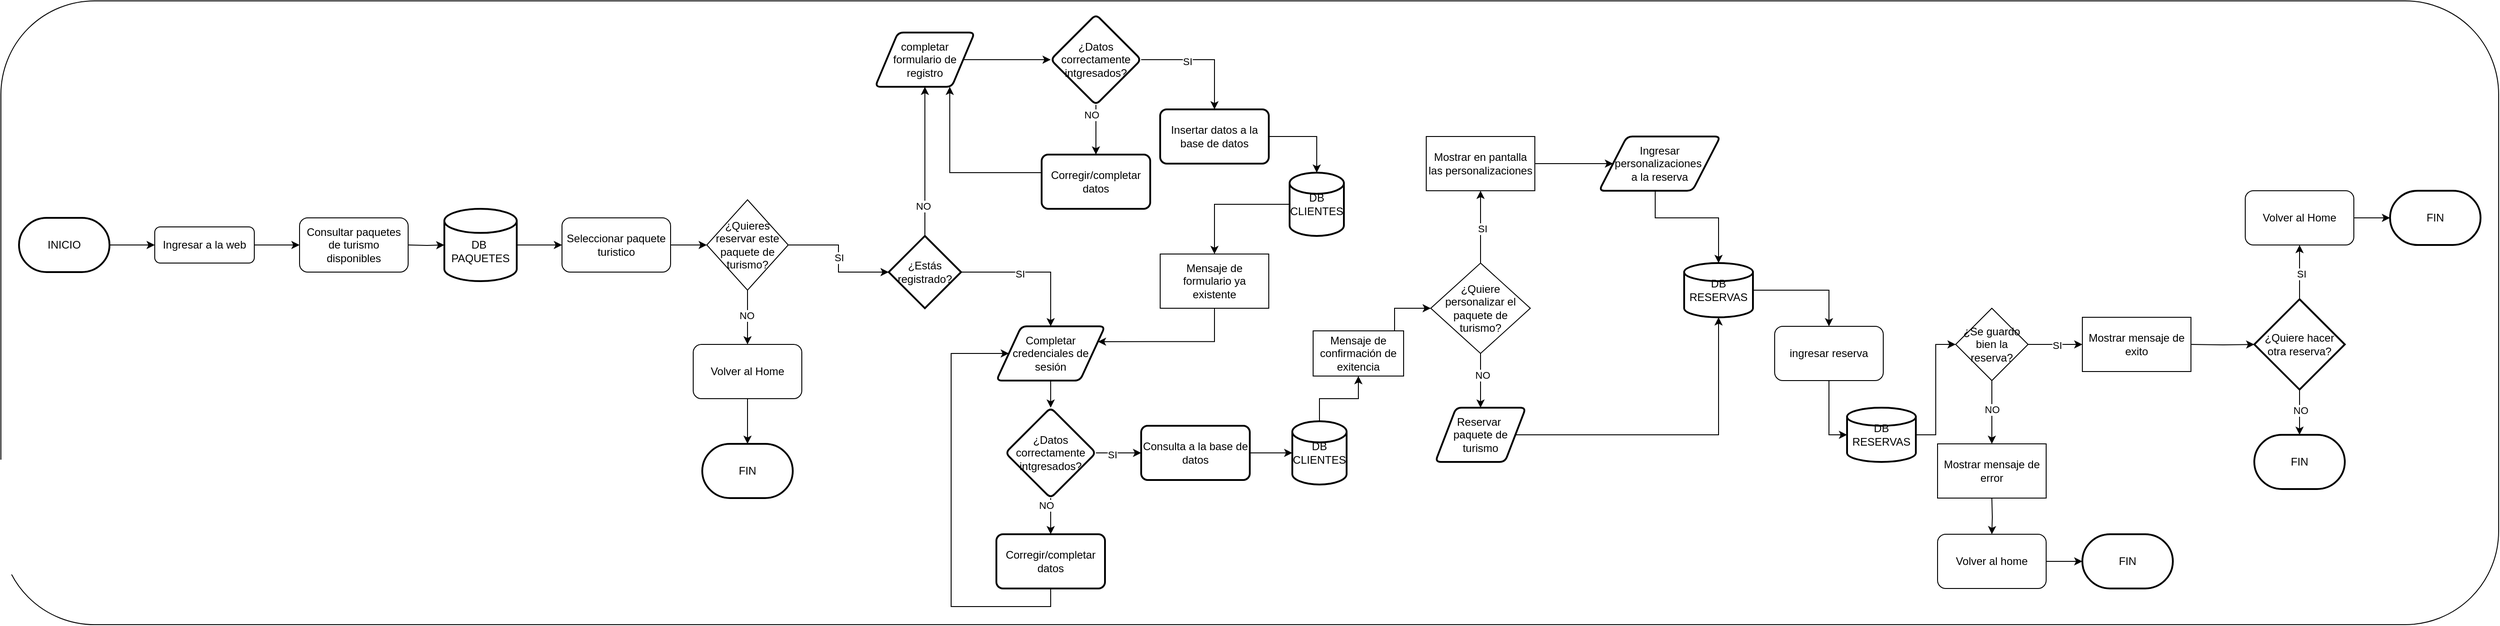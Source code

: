 <mxfile version="26.2.2">
  <diagram id="C5RBs43oDa-KdzZeNtuy" name="Page-1">
    <mxGraphModel dx="1428" dy="2010" grid="1" gridSize="10" guides="1" tooltips="1" connect="1" arrows="1" fold="1" page="1" pageScale="1" pageWidth="827" pageHeight="1169" math="0" shadow="0">
      <root>
        <mxCell id="WIyWlLk6GJQsqaUBKTNV-0" />
        <mxCell id="WIyWlLk6GJQsqaUBKTNV-1" parent="WIyWlLk6GJQsqaUBKTNV-0" />
        <mxCell id="01lKulmZlURbrO4DID2D-0" value="" style="rounded=1;whiteSpace=wrap;html=1;movable=0;resizable=0;rotatable=0;deletable=0;editable=0;locked=1;connectable=0;" parent="WIyWlLk6GJQsqaUBKTNV-1" vertex="1">
          <mxGeometry x="170" y="-130" width="2760" height="690" as="geometry" />
        </mxCell>
        <mxCell id="kk1f6BatWyg2Wa3rOhLV-3" style="edgeStyle=orthogonalEdgeStyle;rounded=0;orthogonalLoop=1;jettySize=auto;html=1;entryX=0;entryY=0.5;entryDx=0;entryDy=0;movable=0;resizable=0;rotatable=0;deletable=0;editable=0;locked=1;connectable=0;" parent="WIyWlLk6GJQsqaUBKTNV-1" source="kk1f6BatWyg2Wa3rOhLV-4" target="kk1f6BatWyg2Wa3rOhLV-10" edge="1">
          <mxGeometry relative="1" as="geometry" />
        </mxCell>
        <mxCell id="kk1f6BatWyg2Wa3rOhLV-4" value="INICIO" style="strokeWidth=2;html=1;shape=mxgraph.flowchart.terminator;whiteSpace=wrap;movable=0;resizable=0;rotatable=0;deletable=0;editable=0;locked=1;connectable=0;" parent="WIyWlLk6GJQsqaUBKTNV-1" vertex="1">
          <mxGeometry x="190" y="110" width="100" height="60" as="geometry" />
        </mxCell>
        <mxCell id="kk1f6BatWyg2Wa3rOhLV-5" style="edgeStyle=orthogonalEdgeStyle;rounded=0;orthogonalLoop=1;jettySize=auto;html=1;movable=0;resizable=0;rotatable=0;deletable=0;editable=0;locked=1;connectable=0;" parent="WIyWlLk6GJQsqaUBKTNV-1" target="kk1f6BatWyg2Wa3rOhLV-8" edge="1">
          <mxGeometry relative="1" as="geometry">
            <mxPoint x="620" y="140" as="sourcePoint" />
          </mxGeometry>
        </mxCell>
        <mxCell id="kk1f6BatWyg2Wa3rOhLV-6" value="Consultar paquetes de turismo disponibles" style="rounded=1;whiteSpace=wrap;html=1;movable=0;resizable=0;rotatable=0;deletable=0;editable=0;locked=1;connectable=0;" parent="WIyWlLk6GJQsqaUBKTNV-1" vertex="1">
          <mxGeometry x="500" y="110" width="120" height="60" as="geometry" />
        </mxCell>
        <mxCell id="kk1f6BatWyg2Wa3rOhLV-7" style="edgeStyle=orthogonalEdgeStyle;rounded=0;orthogonalLoop=1;jettySize=auto;html=1;movable=0;resizable=0;rotatable=0;deletable=0;editable=0;locked=1;connectable=0;" parent="WIyWlLk6GJQsqaUBKTNV-1" source="kk1f6BatWyg2Wa3rOhLV-8" target="kk1f6BatWyg2Wa3rOhLV-25" edge="1">
          <mxGeometry relative="1" as="geometry" />
        </mxCell>
        <mxCell id="kk1f6BatWyg2Wa3rOhLV-8" value="&lt;div&gt;&lt;br&gt;&lt;/div&gt;DB&amp;nbsp;&lt;div&gt;PAQUETES&lt;/div&gt;" style="strokeWidth=2;html=1;shape=mxgraph.flowchart.database;whiteSpace=wrap;movable=0;resizable=0;rotatable=0;deletable=0;editable=0;locked=1;connectable=0;" parent="WIyWlLk6GJQsqaUBKTNV-1" vertex="1">
          <mxGeometry x="660" y="100" width="80" height="80" as="geometry" />
        </mxCell>
        <mxCell id="kk1f6BatWyg2Wa3rOhLV-9" style="edgeStyle=orthogonalEdgeStyle;rounded=0;orthogonalLoop=1;jettySize=auto;html=1;movable=0;resizable=0;rotatable=0;deletable=0;editable=0;locked=1;connectable=0;entryX=0;entryY=0.5;entryDx=0;entryDy=0;" parent="WIyWlLk6GJQsqaUBKTNV-1" source="kk1f6BatWyg2Wa3rOhLV-10" target="kk1f6BatWyg2Wa3rOhLV-6" edge="1">
          <mxGeometry relative="1" as="geometry">
            <mxPoint x="290" y="140" as="targetPoint" />
          </mxGeometry>
        </mxCell>
        <mxCell id="kk1f6BatWyg2Wa3rOhLV-10" value="Ingresar a la web" style="rounded=1;whiteSpace=wrap;html=1;movable=0;resizable=0;rotatable=0;deletable=0;editable=0;locked=1;connectable=0;" parent="WIyWlLk6GJQsqaUBKTNV-1" vertex="1">
          <mxGeometry x="340" y="120" width="110" height="40" as="geometry" />
        </mxCell>
        <mxCell id="kk1f6BatWyg2Wa3rOhLV-21" style="edgeStyle=orthogonalEdgeStyle;rounded=0;orthogonalLoop=1;jettySize=auto;html=1;movable=0;resizable=0;rotatable=0;deletable=0;editable=0;locked=1;connectable=0;entryX=0.5;entryY=0;entryDx=0;entryDy=0;" parent="WIyWlLk6GJQsqaUBKTNV-1" source="kk1f6BatWyg2Wa3rOhLV-23" target="kk1f6BatWyg2Wa3rOhLV-136" edge="1">
          <mxGeometry relative="1" as="geometry" />
        </mxCell>
        <mxCell id="kk1f6BatWyg2Wa3rOhLV-22" value="NO" style="edgeLabel;html=1;align=center;verticalAlign=middle;resizable=0;points=[];movable=0;rotatable=0;deletable=0;editable=0;locked=1;connectable=0;" parent="kk1f6BatWyg2Wa3rOhLV-21" vertex="1" connectable="0">
          <mxGeometry x="-0.086" y="-1" relative="1" as="geometry">
            <mxPoint as="offset" />
          </mxGeometry>
        </mxCell>
        <mxCell id="kk1f6BatWyg2Wa3rOhLV-23" value="¿Quieres reservar&amp;nbsp;&lt;span style=&quot;background-color: transparent; color: light-dark(rgb(0, 0, 0), rgb(255, 255, 255));&quot;&gt;este paquete de turismo?&lt;/span&gt;" style="rhombus;whiteSpace=wrap;html=1;movable=0;resizable=0;rotatable=0;deletable=0;editable=0;locked=1;connectable=0;" parent="WIyWlLk6GJQsqaUBKTNV-1" vertex="1">
          <mxGeometry x="950" y="90" width="90" height="100" as="geometry" />
        </mxCell>
        <mxCell id="kk1f6BatWyg2Wa3rOhLV-24" style="edgeStyle=orthogonalEdgeStyle;rounded=0;orthogonalLoop=1;jettySize=auto;html=1;entryX=0;entryY=0.5;entryDx=0;entryDy=0;movable=0;resizable=0;rotatable=0;deletable=0;editable=0;locked=1;connectable=0;" parent="WIyWlLk6GJQsqaUBKTNV-1" source="kk1f6BatWyg2Wa3rOhLV-25" target="kk1f6BatWyg2Wa3rOhLV-23" edge="1">
          <mxGeometry relative="1" as="geometry" />
        </mxCell>
        <mxCell id="kk1f6BatWyg2Wa3rOhLV-25" value="Seleccionar paquete turistico" style="rounded=1;whiteSpace=wrap;html=1;movable=0;resizable=0;rotatable=0;deletable=0;editable=0;locked=1;connectable=0;" parent="WIyWlLk6GJQsqaUBKTNV-1" vertex="1">
          <mxGeometry x="790" y="110" width="120" height="60" as="geometry" />
        </mxCell>
        <mxCell id="kk1f6BatWyg2Wa3rOhLV-135" style="edgeStyle=orthogonalEdgeStyle;rounded=0;orthogonalLoop=1;jettySize=auto;html=1;movable=0;resizable=0;rotatable=0;deletable=0;editable=0;locked=1;connectable=0;" parent="WIyWlLk6GJQsqaUBKTNV-1" source="kk1f6BatWyg2Wa3rOhLV-29" target="kk1f6BatWyg2Wa3rOhLV-61" edge="1">
          <mxGeometry relative="1" as="geometry" />
        </mxCell>
        <mxCell id="kk1f6BatWyg2Wa3rOhLV-29" value="DB RESERVAS" style="strokeWidth=2;html=1;shape=mxgraph.flowchart.database;whiteSpace=wrap;movable=0;resizable=0;rotatable=0;deletable=0;editable=0;locked=1;connectable=0;" parent="WIyWlLk6GJQsqaUBKTNV-1" vertex="1">
          <mxGeometry x="2030" y="160" width="76" height="60" as="geometry" />
        </mxCell>
        <mxCell id="kk1f6BatWyg2Wa3rOhLV-61" value="ingresar reserva" style="rounded=1;whiteSpace=wrap;html=1;movable=0;resizable=0;rotatable=0;deletable=0;editable=0;locked=1;connectable=0;" parent="WIyWlLk6GJQsqaUBKTNV-1" vertex="1">
          <mxGeometry x="2130" y="230" width="120" height="60" as="geometry" />
        </mxCell>
        <mxCell id="kk1f6BatWyg2Wa3rOhLV-62" style="edgeStyle=orthogonalEdgeStyle;rounded=0;orthogonalLoop=1;jettySize=auto;html=1;entryX=0;entryY=0.5;entryDx=0;entryDy=0;movable=0;resizable=0;rotatable=0;deletable=0;editable=0;locked=1;connectable=0;" parent="WIyWlLk6GJQsqaUBKTNV-1" source="kk1f6BatWyg2Wa3rOhLV-63" target="kk1f6BatWyg2Wa3rOhLV-71" edge="1">
          <mxGeometry relative="1" as="geometry" />
        </mxCell>
        <mxCell id="kk1f6BatWyg2Wa3rOhLV-63" value="DB RESERVAS" style="strokeWidth=2;html=1;shape=mxgraph.flowchart.database;whiteSpace=wrap;movable=0;resizable=0;rotatable=0;deletable=0;editable=0;locked=1;connectable=0;" parent="WIyWlLk6GJQsqaUBKTNV-1" vertex="1">
          <mxGeometry x="2210" y="320" width="76" height="60" as="geometry" />
        </mxCell>
        <mxCell id="kk1f6BatWyg2Wa3rOhLV-65" value="Reservar&amp;nbsp;&lt;div&gt;paquete de turismo&lt;/div&gt;" style="shape=parallelogram;html=1;strokeWidth=2;perimeter=parallelogramPerimeter;whiteSpace=wrap;rounded=1;arcSize=12;size=0.23;movable=0;resizable=0;rotatable=0;deletable=0;editable=0;locked=1;connectable=0;" parent="WIyWlLk6GJQsqaUBKTNV-1" vertex="1">
          <mxGeometry x="1755" y="320" width="100" height="60" as="geometry" />
        </mxCell>
        <mxCell id="kk1f6BatWyg2Wa3rOhLV-66" style="edgeStyle=orthogonalEdgeStyle;rounded=0;orthogonalLoop=1;jettySize=auto;html=1;entryX=0;entryY=0.5;entryDx=0;entryDy=0;entryPerimeter=0;movable=0;resizable=0;rotatable=0;deletable=0;editable=0;locked=1;connectable=0;" parent="WIyWlLk6GJQsqaUBKTNV-1" source="kk1f6BatWyg2Wa3rOhLV-61" target="kk1f6BatWyg2Wa3rOhLV-63" edge="1">
          <mxGeometry relative="1" as="geometry" />
        </mxCell>
        <mxCell id="kk1f6BatWyg2Wa3rOhLV-67" style="edgeStyle=orthogonalEdgeStyle;rounded=0;orthogonalLoop=1;jettySize=auto;html=1;movable=0;resizable=0;rotatable=0;deletable=0;editable=0;locked=1;connectable=0;" parent="WIyWlLk6GJQsqaUBKTNV-1" source="kk1f6BatWyg2Wa3rOhLV-71" edge="1">
          <mxGeometry relative="1" as="geometry">
            <mxPoint x="2370" y="360" as="targetPoint" />
          </mxGeometry>
        </mxCell>
        <mxCell id="kk1f6BatWyg2Wa3rOhLV-68" value="NO" style="edgeLabel;html=1;align=center;verticalAlign=middle;resizable=0;points=[];movable=0;rotatable=0;deletable=0;editable=0;locked=1;connectable=0;" parent="kk1f6BatWyg2Wa3rOhLV-67" vertex="1" connectable="0">
          <mxGeometry x="-0.089" relative="1" as="geometry">
            <mxPoint as="offset" />
          </mxGeometry>
        </mxCell>
        <mxCell id="kk1f6BatWyg2Wa3rOhLV-69" style="edgeStyle=orthogonalEdgeStyle;rounded=0;orthogonalLoop=1;jettySize=auto;html=1;movable=0;resizable=0;rotatable=0;deletable=0;editable=0;locked=1;connectable=0;" parent="WIyWlLk6GJQsqaUBKTNV-1" source="kk1f6BatWyg2Wa3rOhLV-71" edge="1">
          <mxGeometry relative="1" as="geometry">
            <mxPoint x="2470" y="250" as="targetPoint" />
          </mxGeometry>
        </mxCell>
        <mxCell id="kk1f6BatWyg2Wa3rOhLV-70" value="SI" style="edgeLabel;html=1;align=center;verticalAlign=middle;resizable=0;points=[];movable=0;rotatable=0;deletable=0;editable=0;locked=1;connectable=0;" parent="kk1f6BatWyg2Wa3rOhLV-69" vertex="1" connectable="0">
          <mxGeometry x="0.056" relative="1" as="geometry">
            <mxPoint as="offset" />
          </mxGeometry>
        </mxCell>
        <mxCell id="kk1f6BatWyg2Wa3rOhLV-71" value="¿Se guardo bien la reserva?" style="rhombus;whiteSpace=wrap;html=1;movable=0;resizable=0;rotatable=0;deletable=0;editable=0;locked=1;connectable=0;" parent="WIyWlLk6GJQsqaUBKTNV-1" vertex="1">
          <mxGeometry x="2330" y="210" width="80" height="80" as="geometry" />
        </mxCell>
        <mxCell id="kk1f6BatWyg2Wa3rOhLV-72" style="edgeStyle=orthogonalEdgeStyle;rounded=0;orthogonalLoop=1;jettySize=auto;html=1;movable=0;resizable=0;rotatable=0;deletable=0;editable=0;locked=1;connectable=0;" parent="WIyWlLk6GJQsqaUBKTNV-1" target="kk1f6BatWyg2Wa3rOhLV-74" edge="1">
          <mxGeometry relative="1" as="geometry">
            <mxPoint x="2370" y="420" as="sourcePoint" />
          </mxGeometry>
        </mxCell>
        <mxCell id="kk1f6BatWyg2Wa3rOhLV-74" value="Volver al home" style="rounded=1;whiteSpace=wrap;html=1;movable=0;resizable=0;rotatable=0;deletable=0;editable=0;locked=1;connectable=0;" parent="WIyWlLk6GJQsqaUBKTNV-1" vertex="1">
          <mxGeometry x="2310" y="460" width="120" height="60" as="geometry" />
        </mxCell>
        <mxCell id="kk1f6BatWyg2Wa3rOhLV-77" value="FIN" style="strokeWidth=2;html=1;shape=mxgraph.flowchart.terminator;whiteSpace=wrap;movable=0;resizable=0;rotatable=0;deletable=0;editable=0;locked=1;connectable=0;" parent="WIyWlLk6GJQsqaUBKTNV-1" vertex="1">
          <mxGeometry x="2470" y="460" width="100" height="60" as="geometry" />
        </mxCell>
        <mxCell id="kk1f6BatWyg2Wa3rOhLV-78" style="edgeStyle=orthogonalEdgeStyle;rounded=0;orthogonalLoop=1;jettySize=auto;html=1;entryX=0;entryY=0.5;entryDx=0;entryDy=0;entryPerimeter=0;movable=0;resizable=0;rotatable=0;deletable=0;editable=0;locked=1;connectable=0;" parent="WIyWlLk6GJQsqaUBKTNV-1" source="kk1f6BatWyg2Wa3rOhLV-74" target="kk1f6BatWyg2Wa3rOhLV-77" edge="1">
          <mxGeometry relative="1" as="geometry" />
        </mxCell>
        <mxCell id="kk1f6BatWyg2Wa3rOhLV-80" value="FIN" style="strokeWidth=2;html=1;shape=mxgraph.flowchart.terminator;whiteSpace=wrap;movable=0;resizable=0;rotatable=0;deletable=0;editable=0;locked=1;connectable=0;" parent="WIyWlLk6GJQsqaUBKTNV-1" vertex="1">
          <mxGeometry x="945" y="360" width="100" height="60" as="geometry" />
        </mxCell>
        <mxCell id="kk1f6BatWyg2Wa3rOhLV-81" value="" style="edgeStyle=orthogonalEdgeStyle;rounded=0;orthogonalLoop=1;jettySize=auto;html=1;exitX=1;exitY=0.5;exitDx=0;exitDy=0;movable=0;resizable=0;rotatable=0;deletable=0;editable=0;locked=1;connectable=0;" parent="WIyWlLk6GJQsqaUBKTNV-1" source="kk1f6BatWyg2Wa3rOhLV-23" target="kk1f6BatWyg2Wa3rOhLV-87" edge="1">
          <mxGeometry relative="1" as="geometry">
            <mxPoint x="1101" y="170" as="sourcePoint" />
          </mxGeometry>
        </mxCell>
        <mxCell id="kk1f6BatWyg2Wa3rOhLV-82" value="SI" style="edgeLabel;html=1;align=center;verticalAlign=middle;resizable=0;points=[];movable=0;rotatable=0;deletable=0;editable=0;locked=1;connectable=0;" parent="kk1f6BatWyg2Wa3rOhLV-81" vertex="1" connectable="0">
          <mxGeometry x="-0.028" relative="1" as="geometry">
            <mxPoint y="1" as="offset" />
          </mxGeometry>
        </mxCell>
        <mxCell id="kk1f6BatWyg2Wa3rOhLV-83" value="" style="edgeStyle=orthogonalEdgeStyle;rounded=0;orthogonalLoop=1;jettySize=auto;html=1;entryX=0.5;entryY=1;entryDx=0;entryDy=0;movable=0;resizable=0;rotatable=0;deletable=0;editable=0;locked=1;connectable=0;" parent="WIyWlLk6GJQsqaUBKTNV-1" source="kk1f6BatWyg2Wa3rOhLV-87" target="kk1f6BatWyg2Wa3rOhLV-89" edge="1">
          <mxGeometry relative="1" as="geometry">
            <mxPoint x="1241" y="-60" as="targetPoint" />
            <Array as="points" />
          </mxGeometry>
        </mxCell>
        <mxCell id="kk1f6BatWyg2Wa3rOhLV-84" value="NO" style="edgeLabel;html=1;align=center;verticalAlign=middle;resizable=0;points=[];movable=0;rotatable=0;deletable=0;editable=0;locked=1;connectable=0;" parent="kk1f6BatWyg2Wa3rOhLV-83" vertex="1" connectable="0">
          <mxGeometry x="-0.596" y="2" relative="1" as="geometry">
            <mxPoint as="offset" />
          </mxGeometry>
        </mxCell>
        <mxCell id="kk1f6BatWyg2Wa3rOhLV-85" value="" style="edgeStyle=orthogonalEdgeStyle;rounded=0;orthogonalLoop=1;jettySize=auto;html=1;entryX=0.5;entryY=0;entryDx=0;entryDy=0;movable=0;resizable=0;rotatable=0;deletable=0;editable=0;locked=1;connectable=0;" parent="WIyWlLk6GJQsqaUBKTNV-1" source="kk1f6BatWyg2Wa3rOhLV-87" target="kk1f6BatWyg2Wa3rOhLV-114" edge="1">
          <mxGeometry relative="1" as="geometry">
            <mxPoint x="1231" y="330" as="targetPoint" />
          </mxGeometry>
        </mxCell>
        <mxCell id="kk1f6BatWyg2Wa3rOhLV-86" value="SI" style="edgeLabel;html=1;align=center;verticalAlign=middle;resizable=0;points=[];movable=0;rotatable=0;deletable=0;editable=0;locked=1;connectable=0;" parent="kk1f6BatWyg2Wa3rOhLV-85" vertex="1" connectable="0">
          <mxGeometry x="-0.187" y="-2" relative="1" as="geometry">
            <mxPoint as="offset" />
          </mxGeometry>
        </mxCell>
        <mxCell id="kk1f6BatWyg2Wa3rOhLV-87" value="¿Estás registrado?" style="rhombus;whiteSpace=wrap;html=1;strokeWidth=2;movable=0;resizable=0;rotatable=0;deletable=0;editable=0;locked=1;connectable=0;" parent="WIyWlLk6GJQsqaUBKTNV-1" vertex="1">
          <mxGeometry x="1151" y="130" width="80" height="80" as="geometry" />
        </mxCell>
        <mxCell id="kk1f6BatWyg2Wa3rOhLV-88" value="" style="edgeStyle=orthogonalEdgeStyle;rounded=0;orthogonalLoop=1;jettySize=auto;html=1;movable=0;resizable=0;rotatable=0;deletable=0;editable=0;locked=1;connectable=0;" parent="WIyWlLk6GJQsqaUBKTNV-1" source="kk1f6BatWyg2Wa3rOhLV-89" target="kk1f6BatWyg2Wa3rOhLV-94" edge="1">
          <mxGeometry relative="1" as="geometry" />
        </mxCell>
        <mxCell id="kk1f6BatWyg2Wa3rOhLV-89" value="completar formulario de registro" style="shape=parallelogram;html=1;strokeWidth=2;perimeter=parallelogramPerimeter;whiteSpace=wrap;rounded=1;arcSize=12;size=0.23;movable=0;resizable=0;rotatable=0;deletable=0;editable=0;locked=1;connectable=0;" parent="WIyWlLk6GJQsqaUBKTNV-1" vertex="1">
          <mxGeometry x="1136" y="-95" width="110" height="60" as="geometry" />
        </mxCell>
        <mxCell id="kk1f6BatWyg2Wa3rOhLV-90" value="" style="edgeStyle=orthogonalEdgeStyle;rounded=0;orthogonalLoop=1;jettySize=auto;html=1;movable=0;resizable=0;rotatable=0;deletable=0;editable=0;locked=1;connectable=0;" parent="WIyWlLk6GJQsqaUBKTNV-1" source="kk1f6BatWyg2Wa3rOhLV-94" target="kk1f6BatWyg2Wa3rOhLV-96" edge="1">
          <mxGeometry relative="1" as="geometry" />
        </mxCell>
        <mxCell id="kk1f6BatWyg2Wa3rOhLV-91" value="NO" style="edgeLabel;html=1;align=center;verticalAlign=middle;resizable=0;points=[];movable=0;rotatable=0;deletable=0;editable=0;locked=1;connectable=0;" parent="kk1f6BatWyg2Wa3rOhLV-90" vertex="1" connectable="0">
          <mxGeometry x="-0.617" y="-5" relative="1" as="geometry">
            <mxPoint as="offset" />
          </mxGeometry>
        </mxCell>
        <mxCell id="kk1f6BatWyg2Wa3rOhLV-92" value="" style="edgeStyle=orthogonalEdgeStyle;rounded=0;orthogonalLoop=1;jettySize=auto;html=1;movable=0;resizable=0;rotatable=0;deletable=0;editable=0;locked=1;connectable=0;" parent="WIyWlLk6GJQsqaUBKTNV-1" source="kk1f6BatWyg2Wa3rOhLV-94" target="kk1f6BatWyg2Wa3rOhLV-99" edge="1">
          <mxGeometry relative="1" as="geometry" />
        </mxCell>
        <mxCell id="kk1f6BatWyg2Wa3rOhLV-93" value="SI" style="edgeLabel;html=1;align=center;verticalAlign=middle;resizable=0;points=[];movable=0;rotatable=0;deletable=0;editable=0;locked=1;connectable=0;" parent="kk1f6BatWyg2Wa3rOhLV-92" vertex="1" connectable="0">
          <mxGeometry x="-0.241" y="-2" relative="1" as="geometry">
            <mxPoint x="-1" as="offset" />
          </mxGeometry>
        </mxCell>
        <mxCell id="kk1f6BatWyg2Wa3rOhLV-94" value="¿Datos correctamente intgresados?" style="rhombus;whiteSpace=wrap;html=1;strokeWidth=2;rounded=1;arcSize=12;movable=0;resizable=0;rotatable=0;deletable=0;editable=0;locked=1;connectable=0;" parent="WIyWlLk6GJQsqaUBKTNV-1" vertex="1">
          <mxGeometry x="1330" y="-115" width="100" height="100" as="geometry" />
        </mxCell>
        <mxCell id="kk1f6BatWyg2Wa3rOhLV-95" style="edgeStyle=orthogonalEdgeStyle;rounded=0;orthogonalLoop=1;jettySize=auto;html=1;entryX=0.75;entryY=1;entryDx=0;entryDy=0;movable=0;resizable=0;rotatable=0;deletable=0;editable=0;locked=1;connectable=0;exitX=0;exitY=0.5;exitDx=0;exitDy=0;" parent="WIyWlLk6GJQsqaUBKTNV-1" source="kk1f6BatWyg2Wa3rOhLV-96" target="kk1f6BatWyg2Wa3rOhLV-89" edge="1">
          <mxGeometry relative="1" as="geometry">
            <Array as="points">
              <mxPoint x="1219" y="60" />
            </Array>
          </mxGeometry>
        </mxCell>
        <mxCell id="kk1f6BatWyg2Wa3rOhLV-96" value="Corregir/completar&lt;div&gt;datos&lt;/div&gt;" style="whiteSpace=wrap;html=1;strokeWidth=2;rounded=1;arcSize=12;movable=0;resizable=0;rotatable=0;deletable=0;editable=0;locked=1;connectable=0;" parent="WIyWlLk6GJQsqaUBKTNV-1" vertex="1">
          <mxGeometry x="1320" y="40" width="120" height="60" as="geometry" />
        </mxCell>
        <mxCell id="kk1f6BatWyg2Wa3rOhLV-99" value="Insertar datos a la base de datos" style="whiteSpace=wrap;html=1;strokeWidth=2;rounded=1;arcSize=12;movable=0;resizable=0;rotatable=0;deletable=0;editable=0;locked=1;connectable=0;" parent="WIyWlLk6GJQsqaUBKTNV-1" vertex="1">
          <mxGeometry x="1451" y="-10" width="120" height="60" as="geometry" />
        </mxCell>
        <mxCell id="kk1f6BatWyg2Wa3rOhLV-134" style="edgeStyle=orthogonalEdgeStyle;rounded=0;orthogonalLoop=1;jettySize=auto;html=1;entryX=0.5;entryY=0;entryDx=0;entryDy=0;movable=0;resizable=0;rotatable=0;deletable=0;editable=0;locked=1;connectable=0;" parent="WIyWlLk6GJQsqaUBKTNV-1" source="kk1f6BatWyg2Wa3rOhLV-101" target="kk1f6BatWyg2Wa3rOhLV-118" edge="1">
          <mxGeometry relative="1" as="geometry" />
        </mxCell>
        <mxCell id="kk1f6BatWyg2Wa3rOhLV-101" value="DB CLIENTES" style="strokeWidth=2;html=1;shape=mxgraph.flowchart.database;whiteSpace=wrap;movable=0;resizable=0;rotatable=0;deletable=0;editable=0;locked=1;connectable=0;" parent="WIyWlLk6GJQsqaUBKTNV-1" vertex="1">
          <mxGeometry x="1594" y="60" width="60" height="70" as="geometry" />
        </mxCell>
        <mxCell id="kk1f6BatWyg2Wa3rOhLV-102" value="" style="edgeStyle=orthogonalEdgeStyle;rounded=0;orthogonalLoop=1;jettySize=auto;html=1;movable=0;resizable=0;rotatable=0;deletable=0;editable=0;locked=1;connectable=0;" parent="WIyWlLk6GJQsqaUBKTNV-1" source="kk1f6BatWyg2Wa3rOhLV-106" target="kk1f6BatWyg2Wa3rOhLV-108" edge="1">
          <mxGeometry relative="1" as="geometry" />
        </mxCell>
        <mxCell id="kk1f6BatWyg2Wa3rOhLV-103" value="NO" style="edgeLabel;html=1;align=center;verticalAlign=middle;resizable=0;points=[];movable=0;rotatable=0;deletable=0;editable=0;locked=1;connectable=0;" parent="kk1f6BatWyg2Wa3rOhLV-102" vertex="1" connectable="0">
          <mxGeometry x="-0.617" y="-5" relative="1" as="geometry">
            <mxPoint as="offset" />
          </mxGeometry>
        </mxCell>
        <mxCell id="kk1f6BatWyg2Wa3rOhLV-104" value="" style="edgeStyle=orthogonalEdgeStyle;rounded=0;orthogonalLoop=1;jettySize=auto;html=1;movable=0;resizable=0;rotatable=0;deletable=0;editable=0;locked=1;connectable=0;" parent="WIyWlLk6GJQsqaUBKTNV-1" source="kk1f6BatWyg2Wa3rOhLV-106" target="kk1f6BatWyg2Wa3rOhLV-110" edge="1">
          <mxGeometry relative="1" as="geometry" />
        </mxCell>
        <mxCell id="kk1f6BatWyg2Wa3rOhLV-105" value="SI" style="edgeLabel;html=1;align=center;verticalAlign=middle;resizable=0;points=[];movable=0;rotatable=0;deletable=0;editable=0;locked=1;connectable=0;" parent="kk1f6BatWyg2Wa3rOhLV-104" vertex="1" connectable="0">
          <mxGeometry x="-0.241" y="-2" relative="1" as="geometry">
            <mxPoint x="-1" as="offset" />
          </mxGeometry>
        </mxCell>
        <mxCell id="kk1f6BatWyg2Wa3rOhLV-106" value="¿Datos correctamente intgresados?" style="rhombus;whiteSpace=wrap;html=1;strokeWidth=2;rounded=1;arcSize=12;movable=0;resizable=0;rotatable=0;deletable=0;editable=0;locked=1;connectable=0;" parent="WIyWlLk6GJQsqaUBKTNV-1" vertex="1">
          <mxGeometry x="1280" y="320" width="100" height="100" as="geometry" />
        </mxCell>
        <mxCell id="kk1f6BatWyg2Wa3rOhLV-107" style="edgeStyle=orthogonalEdgeStyle;rounded=0;orthogonalLoop=1;jettySize=auto;html=1;movable=0;resizable=0;rotatable=0;deletable=0;editable=0;locked=1;connectable=0;exitX=0.5;exitY=1;exitDx=0;exitDy=0;" parent="WIyWlLk6GJQsqaUBKTNV-1" source="kk1f6BatWyg2Wa3rOhLV-108" target="kk1f6BatWyg2Wa3rOhLV-114" edge="1">
          <mxGeometry relative="1" as="geometry">
            <Array as="points">
              <mxPoint x="1330" y="540" />
              <mxPoint x="1220" y="540" />
              <mxPoint x="1220" y="260" />
            </Array>
          </mxGeometry>
        </mxCell>
        <mxCell id="kk1f6BatWyg2Wa3rOhLV-108" value="Corregir/completar&lt;div&gt;datos&lt;/div&gt;" style="whiteSpace=wrap;html=1;strokeWidth=2;rounded=1;arcSize=12;movable=0;resizable=0;rotatable=0;deletable=0;editable=0;locked=1;connectable=0;" parent="WIyWlLk6GJQsqaUBKTNV-1" vertex="1">
          <mxGeometry x="1270" y="460" width="120" height="60" as="geometry" />
        </mxCell>
        <mxCell id="kk1f6BatWyg2Wa3rOhLV-109" style="edgeStyle=orthogonalEdgeStyle;rounded=0;orthogonalLoop=1;jettySize=auto;html=1;entryX=0;entryY=0.5;entryDx=0;entryDy=0;entryPerimeter=0;movable=0;resizable=0;rotatable=0;deletable=0;editable=0;locked=1;connectable=0;" parent="WIyWlLk6GJQsqaUBKTNV-1" source="kk1f6BatWyg2Wa3rOhLV-110" target="kk1f6BatWyg2Wa3rOhLV-112" edge="1">
          <mxGeometry relative="1" as="geometry">
            <mxPoint x="1780" y="450" as="targetPoint" />
          </mxGeometry>
        </mxCell>
        <mxCell id="kk1f6BatWyg2Wa3rOhLV-110" value="Consulta a la base de datos" style="whiteSpace=wrap;html=1;strokeWidth=2;rounded=1;arcSize=12;movable=0;resizable=0;rotatable=0;deletable=0;editable=0;locked=1;connectable=0;" parent="WIyWlLk6GJQsqaUBKTNV-1" vertex="1">
          <mxGeometry x="1430" y="340" width="120" height="60" as="geometry" />
        </mxCell>
        <mxCell id="kk1f6BatWyg2Wa3rOhLV-111" style="edgeStyle=orthogonalEdgeStyle;rounded=0;orthogonalLoop=1;jettySize=auto;html=1;entryX=0.5;entryY=1;entryDx=0;entryDy=0;movable=0;resizable=0;rotatable=0;deletable=0;editable=0;locked=1;connectable=0;" parent="WIyWlLk6GJQsqaUBKTNV-1" source="kk1f6BatWyg2Wa3rOhLV-112" target="kk1f6BatWyg2Wa3rOhLV-116" edge="1">
          <mxGeometry relative="1" as="geometry">
            <mxPoint x="1700" y="369" as="targetPoint" />
          </mxGeometry>
        </mxCell>
        <mxCell id="kk1f6BatWyg2Wa3rOhLV-112" value="DB&lt;div&gt;CLIENTES&lt;/div&gt;" style="strokeWidth=2;html=1;shape=mxgraph.flowchart.database;whiteSpace=wrap;movable=0;resizable=0;rotatable=0;deletable=0;editable=0;locked=1;connectable=0;" parent="WIyWlLk6GJQsqaUBKTNV-1" vertex="1">
          <mxGeometry x="1597" y="335" width="60" height="70" as="geometry" />
        </mxCell>
        <mxCell id="kk1f6BatWyg2Wa3rOhLV-113" style="edgeStyle=orthogonalEdgeStyle;rounded=0;orthogonalLoop=1;jettySize=auto;html=1;exitX=0.5;exitY=1;exitDx=0;exitDy=0;movable=0;resizable=0;rotatable=0;deletable=0;editable=0;locked=1;connectable=0;" parent="WIyWlLk6GJQsqaUBKTNV-1" source="kk1f6BatWyg2Wa3rOhLV-114" target="kk1f6BatWyg2Wa3rOhLV-106" edge="1">
          <mxGeometry relative="1" as="geometry" />
        </mxCell>
        <mxCell id="kk1f6BatWyg2Wa3rOhLV-114" value="Completar credenciales de sesión" style="shape=parallelogram;html=1;strokeWidth=2;perimeter=parallelogramPerimeter;whiteSpace=wrap;rounded=1;arcSize=12;size=0.23;movable=0;resizable=0;rotatable=0;deletable=0;editable=0;locked=1;connectable=0;" parent="WIyWlLk6GJQsqaUBKTNV-1" vertex="1">
          <mxGeometry x="1270" y="230" width="120" height="60" as="geometry" />
        </mxCell>
        <mxCell id="kk1f6BatWyg2Wa3rOhLV-115" style="edgeStyle=orthogonalEdgeStyle;rounded=0;orthogonalLoop=1;jettySize=auto;html=1;entryX=0;entryY=0.5;entryDx=0;entryDy=0;movable=0;resizable=0;rotatable=0;deletable=0;editable=0;locked=1;connectable=0;" parent="WIyWlLk6GJQsqaUBKTNV-1" source="kk1f6BatWyg2Wa3rOhLV-116" target="kk1f6BatWyg2Wa3rOhLV-121" edge="1">
          <mxGeometry relative="1" as="geometry">
            <mxPoint x="1670" y="240" as="targetPoint" />
            <Array as="points">
              <mxPoint x="1710" y="210" />
            </Array>
          </mxGeometry>
        </mxCell>
        <mxCell id="kk1f6BatWyg2Wa3rOhLV-116" value="Mensaje de confirmación de exitencia" style="html=1;dashed=0;whiteSpace=wrap;movable=0;resizable=0;rotatable=0;deletable=0;editable=0;locked=1;connectable=0;" parent="WIyWlLk6GJQsqaUBKTNV-1" vertex="1">
          <mxGeometry x="1620" y="235" width="100" height="50" as="geometry" />
        </mxCell>
        <mxCell id="kk1f6BatWyg2Wa3rOhLV-117" style="edgeStyle=orthogonalEdgeStyle;rounded=0;orthogonalLoop=1;jettySize=auto;html=1;movable=0;resizable=0;rotatable=0;deletable=0;editable=0;locked=1;connectable=0;entryX=1;entryY=0.25;entryDx=0;entryDy=0;" parent="WIyWlLk6GJQsqaUBKTNV-1" source="kk1f6BatWyg2Wa3rOhLV-118" target="kk1f6BatWyg2Wa3rOhLV-114" edge="1">
          <mxGeometry relative="1" as="geometry">
            <mxPoint x="1320" y="220" as="targetPoint" />
            <Array as="points">
              <mxPoint x="1511" y="247" />
            </Array>
          </mxGeometry>
        </mxCell>
        <mxCell id="kk1f6BatWyg2Wa3rOhLV-118" value="Mensaje de formulario ya existente" style="rounded=0;whiteSpace=wrap;html=1;movable=0;resizable=0;rotatable=0;deletable=0;editable=0;locked=1;connectable=0;" parent="WIyWlLk6GJQsqaUBKTNV-1" vertex="1">
          <mxGeometry x="1451" y="150" width="120" height="60" as="geometry" />
        </mxCell>
        <mxCell id="kk1f6BatWyg2Wa3rOhLV-122" style="edgeStyle=orthogonalEdgeStyle;rounded=0;orthogonalLoop=1;jettySize=auto;html=1;movable=0;resizable=0;rotatable=0;deletable=0;editable=0;locked=1;connectable=0;" parent="WIyWlLk6GJQsqaUBKTNV-1" source="kk1f6BatWyg2Wa3rOhLV-121" edge="1">
          <mxGeometry relative="1" as="geometry">
            <mxPoint x="1805" y="320" as="targetPoint" />
          </mxGeometry>
        </mxCell>
        <mxCell id="kk1f6BatWyg2Wa3rOhLV-124" value="NO" style="edgeLabel;html=1;align=center;verticalAlign=middle;resizable=0;points=[];movable=0;rotatable=0;deletable=0;editable=0;locked=1;connectable=0;" parent="kk1f6BatWyg2Wa3rOhLV-122" vertex="1" connectable="0">
          <mxGeometry x="-0.2" y="2" relative="1" as="geometry">
            <mxPoint as="offset" />
          </mxGeometry>
        </mxCell>
        <mxCell id="kk1f6BatWyg2Wa3rOhLV-126" style="edgeStyle=orthogonalEdgeStyle;rounded=0;orthogonalLoop=1;jettySize=auto;html=1;movable=0;resizable=0;rotatable=0;deletable=0;editable=0;locked=1;connectable=0;" parent="WIyWlLk6GJQsqaUBKTNV-1" source="kk1f6BatWyg2Wa3rOhLV-121" target="kk1f6BatWyg2Wa3rOhLV-127" edge="1">
          <mxGeometry relative="1" as="geometry">
            <mxPoint x="1805" y="50" as="targetPoint" />
          </mxGeometry>
        </mxCell>
        <mxCell id="kk1f6BatWyg2Wa3rOhLV-128" value="SI" style="edgeLabel;html=1;align=center;verticalAlign=middle;resizable=0;points=[];movable=0;rotatable=0;deletable=0;editable=0;locked=1;connectable=0;" parent="kk1f6BatWyg2Wa3rOhLV-126" vertex="1" connectable="0">
          <mxGeometry x="-0.05" y="-2" relative="1" as="geometry">
            <mxPoint as="offset" />
          </mxGeometry>
        </mxCell>
        <mxCell id="kk1f6BatWyg2Wa3rOhLV-121" value="¿Quiere personalizar el paquete de turismo?" style="rhombus;whiteSpace=wrap;html=1;movable=0;resizable=0;rotatable=0;deletable=0;editable=0;locked=1;connectable=0;" parent="WIyWlLk6GJQsqaUBKTNV-1" vertex="1">
          <mxGeometry x="1750" y="160" width="110" height="100" as="geometry" />
        </mxCell>
        <mxCell id="kk1f6BatWyg2Wa3rOhLV-125" style="edgeStyle=orthogonalEdgeStyle;rounded=0;orthogonalLoop=1;jettySize=auto;html=1;exitX=1;exitY=0.5;exitDx=0;exitDy=0;movable=0;resizable=0;rotatable=0;deletable=0;editable=0;locked=1;connectable=0;" parent="WIyWlLk6GJQsqaUBKTNV-1" source="kk1f6BatWyg2Wa3rOhLV-65" target="kk1f6BatWyg2Wa3rOhLV-29" edge="1">
          <mxGeometry relative="1" as="geometry">
            <mxPoint x="1865" y="350" as="sourcePoint" />
          </mxGeometry>
        </mxCell>
        <mxCell id="kk1f6BatWyg2Wa3rOhLV-129" style="edgeStyle=orthogonalEdgeStyle;rounded=0;orthogonalLoop=1;jettySize=auto;html=1;movable=0;resizable=0;rotatable=0;deletable=0;editable=0;locked=1;connectable=0;" parent="WIyWlLk6GJQsqaUBKTNV-1" source="kk1f6BatWyg2Wa3rOhLV-127" target="kk1f6BatWyg2Wa3rOhLV-130" edge="1">
          <mxGeometry relative="1" as="geometry">
            <mxPoint x="1970" y="50" as="targetPoint" />
          </mxGeometry>
        </mxCell>
        <mxCell id="kk1f6BatWyg2Wa3rOhLV-127" value="Mostrar en pantalla las personalizaciones" style="rounded=0;whiteSpace=wrap;html=1;movable=0;resizable=0;rotatable=0;deletable=0;editable=0;locked=1;connectable=0;" parent="WIyWlLk6GJQsqaUBKTNV-1" vertex="1">
          <mxGeometry x="1745" y="20" width="120" height="60" as="geometry" />
        </mxCell>
        <mxCell id="kk1f6BatWyg2Wa3rOhLV-130" value="Ingresar personalizaciones&amp;nbsp;&lt;div&gt;a la reserva&lt;/div&gt;" style="shape=parallelogram;html=1;strokeWidth=2;perimeter=parallelogramPerimeter;whiteSpace=wrap;rounded=1;arcSize=12;size=0.23;movable=0;resizable=0;rotatable=0;deletable=0;editable=0;locked=1;connectable=0;" parent="WIyWlLk6GJQsqaUBKTNV-1" vertex="1">
          <mxGeometry x="1936" y="20" width="134" height="60" as="geometry" />
        </mxCell>
        <mxCell id="kk1f6BatWyg2Wa3rOhLV-131" style="edgeStyle=orthogonalEdgeStyle;rounded=0;orthogonalLoop=1;jettySize=auto;html=1;entryX=0.5;entryY=0;entryDx=0;entryDy=0;entryPerimeter=0;movable=0;resizable=0;rotatable=0;deletable=0;editable=0;locked=1;connectable=0;" parent="WIyWlLk6GJQsqaUBKTNV-1" source="kk1f6BatWyg2Wa3rOhLV-130" target="kk1f6BatWyg2Wa3rOhLV-29" edge="1">
          <mxGeometry relative="1" as="geometry">
            <Array as="points">
              <mxPoint x="1998" y="110" />
              <mxPoint x="2068" y="110" />
            </Array>
          </mxGeometry>
        </mxCell>
        <mxCell id="kk1f6BatWyg2Wa3rOhLV-133" style="edgeStyle=orthogonalEdgeStyle;rounded=0;orthogonalLoop=1;jettySize=auto;html=1;entryX=0.5;entryY=0;entryDx=0;entryDy=0;entryPerimeter=0;movable=0;resizable=0;rotatable=0;deletable=0;editable=0;locked=1;connectable=0;" parent="WIyWlLk6GJQsqaUBKTNV-1" source="kk1f6BatWyg2Wa3rOhLV-99" target="kk1f6BatWyg2Wa3rOhLV-101" edge="1">
          <mxGeometry relative="1" as="geometry" />
        </mxCell>
        <mxCell id="kk1f6BatWyg2Wa3rOhLV-137" style="edgeStyle=orthogonalEdgeStyle;rounded=0;orthogonalLoop=1;jettySize=auto;html=1;movable=0;resizable=0;rotatable=0;deletable=0;editable=0;locked=1;connectable=0;" parent="WIyWlLk6GJQsqaUBKTNV-1" source="kk1f6BatWyg2Wa3rOhLV-136" target="kk1f6BatWyg2Wa3rOhLV-80" edge="1">
          <mxGeometry relative="1" as="geometry" />
        </mxCell>
        <mxCell id="kk1f6BatWyg2Wa3rOhLV-136" value="Volver al Home" style="rounded=1;whiteSpace=wrap;html=1;movable=0;resizable=0;rotatable=0;deletable=0;editable=0;locked=1;connectable=0;" parent="WIyWlLk6GJQsqaUBKTNV-1" vertex="1">
          <mxGeometry x="935" y="250" width="120" height="60" as="geometry" />
        </mxCell>
        <mxCell id="kk1f6BatWyg2Wa3rOhLV-140" style="edgeStyle=orthogonalEdgeStyle;rounded=0;orthogonalLoop=1;jettySize=auto;html=1;entryX=0.5;entryY=0;entryDx=0;entryDy=0;entryPerimeter=0;movable=0;resizable=0;rotatable=0;deletable=0;editable=0;locked=1;connectable=0;" parent="WIyWlLk6GJQsqaUBKTNV-1" source="kk1f6BatWyg2Wa3rOhLV-138" target="kk1f6BatWyg2Wa3rOhLV-143" edge="1">
          <mxGeometry relative="1" as="geometry">
            <mxPoint x="2710" y="320" as="targetPoint" />
            <Array as="points" />
          </mxGeometry>
        </mxCell>
        <mxCell id="kk1f6BatWyg2Wa3rOhLV-144" value="NO" style="edgeLabel;html=1;align=center;verticalAlign=middle;resizable=0;points=[];movable=0;rotatable=0;deletable=0;editable=0;locked=1;connectable=0;" parent="kk1f6BatWyg2Wa3rOhLV-140" vertex="1" connectable="0">
          <mxGeometry x="-0.08" y="1" relative="1" as="geometry">
            <mxPoint as="offset" />
          </mxGeometry>
        </mxCell>
        <mxCell id="kk1f6BatWyg2Wa3rOhLV-146" style="edgeStyle=orthogonalEdgeStyle;rounded=0;orthogonalLoop=1;jettySize=auto;html=1;entryX=0.5;entryY=1;entryDx=0;entryDy=0;movable=0;resizable=0;rotatable=0;deletable=0;editable=0;locked=1;connectable=0;" parent="WIyWlLk6GJQsqaUBKTNV-1" source="kk1f6BatWyg2Wa3rOhLV-138" target="kk1f6BatWyg2Wa3rOhLV-145" edge="1">
          <mxGeometry relative="1" as="geometry" />
        </mxCell>
        <mxCell id="kk1f6BatWyg2Wa3rOhLV-147" value="SI" style="edgeLabel;html=1;align=center;verticalAlign=middle;resizable=0;points=[];movable=0;rotatable=0;deletable=0;editable=0;locked=1;connectable=0;" parent="kk1f6BatWyg2Wa3rOhLV-146" vertex="1" connectable="0">
          <mxGeometry x="-0.067" y="-2" relative="1" as="geometry">
            <mxPoint as="offset" />
          </mxGeometry>
        </mxCell>
        <mxCell id="kk1f6BatWyg2Wa3rOhLV-138" value="¿Quiere hacer otra reserva?" style="strokeWidth=2;html=1;shape=mxgraph.flowchart.decision;whiteSpace=wrap;movable=0;resizable=0;rotatable=0;deletable=0;editable=0;locked=1;connectable=0;" parent="WIyWlLk6GJQsqaUBKTNV-1" vertex="1">
          <mxGeometry x="2660" y="200" width="100" height="100" as="geometry" />
        </mxCell>
        <mxCell id="kk1f6BatWyg2Wa3rOhLV-139" style="edgeStyle=orthogonalEdgeStyle;rounded=0;orthogonalLoop=1;jettySize=auto;html=1;entryX=0;entryY=0.5;entryDx=0;entryDy=0;entryPerimeter=0;movable=0;resizable=0;rotatable=0;deletable=0;editable=0;locked=1;connectable=0;" parent="WIyWlLk6GJQsqaUBKTNV-1" target="kk1f6BatWyg2Wa3rOhLV-138" edge="1">
          <mxGeometry relative="1" as="geometry">
            <mxPoint x="2590" y="250" as="sourcePoint" />
          </mxGeometry>
        </mxCell>
        <mxCell id="kk1f6BatWyg2Wa3rOhLV-142" value="FIN" style="strokeWidth=2;html=1;shape=mxgraph.flowchart.terminator;whiteSpace=wrap;movable=0;resizable=0;rotatable=0;deletable=0;editable=0;locked=1;connectable=0;" parent="WIyWlLk6GJQsqaUBKTNV-1" vertex="1">
          <mxGeometry x="2810" y="80" width="100" height="60" as="geometry" />
        </mxCell>
        <mxCell id="kk1f6BatWyg2Wa3rOhLV-143" value="FIN" style="strokeWidth=2;html=1;shape=mxgraph.flowchart.terminator;whiteSpace=wrap;movable=0;resizable=0;rotatable=0;deletable=0;editable=0;locked=1;connectable=0;" parent="WIyWlLk6GJQsqaUBKTNV-1" vertex="1">
          <mxGeometry x="2660" y="350" width="100" height="60" as="geometry" />
        </mxCell>
        <mxCell id="kk1f6BatWyg2Wa3rOhLV-145" value="Volver al Home" style="rounded=1;whiteSpace=wrap;html=1;movable=0;resizable=0;rotatable=0;deletable=0;editable=0;locked=1;connectable=0;" parent="WIyWlLk6GJQsqaUBKTNV-1" vertex="1">
          <mxGeometry x="2650" y="80" width="120" height="60" as="geometry" />
        </mxCell>
        <mxCell id="kk1f6BatWyg2Wa3rOhLV-148" style="edgeStyle=orthogonalEdgeStyle;rounded=0;orthogonalLoop=1;jettySize=auto;html=1;entryX=0;entryY=0.5;entryDx=0;entryDy=0;entryPerimeter=0;movable=0;resizable=0;rotatable=0;deletable=0;editable=0;locked=1;connectable=0;" parent="WIyWlLk6GJQsqaUBKTNV-1" source="kk1f6BatWyg2Wa3rOhLV-145" target="kk1f6BatWyg2Wa3rOhLV-142" edge="1">
          <mxGeometry relative="1" as="geometry" />
        </mxCell>
        <mxCell id="6rt66uKSAQBxBsDbdRPw-0" value="Mostrar mensaje de error" style="rounded=0;whiteSpace=wrap;html=1;movable=0;resizable=0;rotatable=0;deletable=0;editable=0;locked=1;connectable=0;" vertex="1" parent="WIyWlLk6GJQsqaUBKTNV-1">
          <mxGeometry x="2310" y="360" width="120" height="60" as="geometry" />
        </mxCell>
        <mxCell id="6rt66uKSAQBxBsDbdRPw-1" value="Mostrar mensaje de exito" style="rounded=0;whiteSpace=wrap;html=1;movable=0;resizable=0;rotatable=0;deletable=0;editable=0;locked=1;connectable=0;" vertex="1" parent="WIyWlLk6GJQsqaUBKTNV-1">
          <mxGeometry x="2470" y="220" width="120" height="60" as="geometry" />
        </mxCell>
      </root>
    </mxGraphModel>
  </diagram>
</mxfile>
